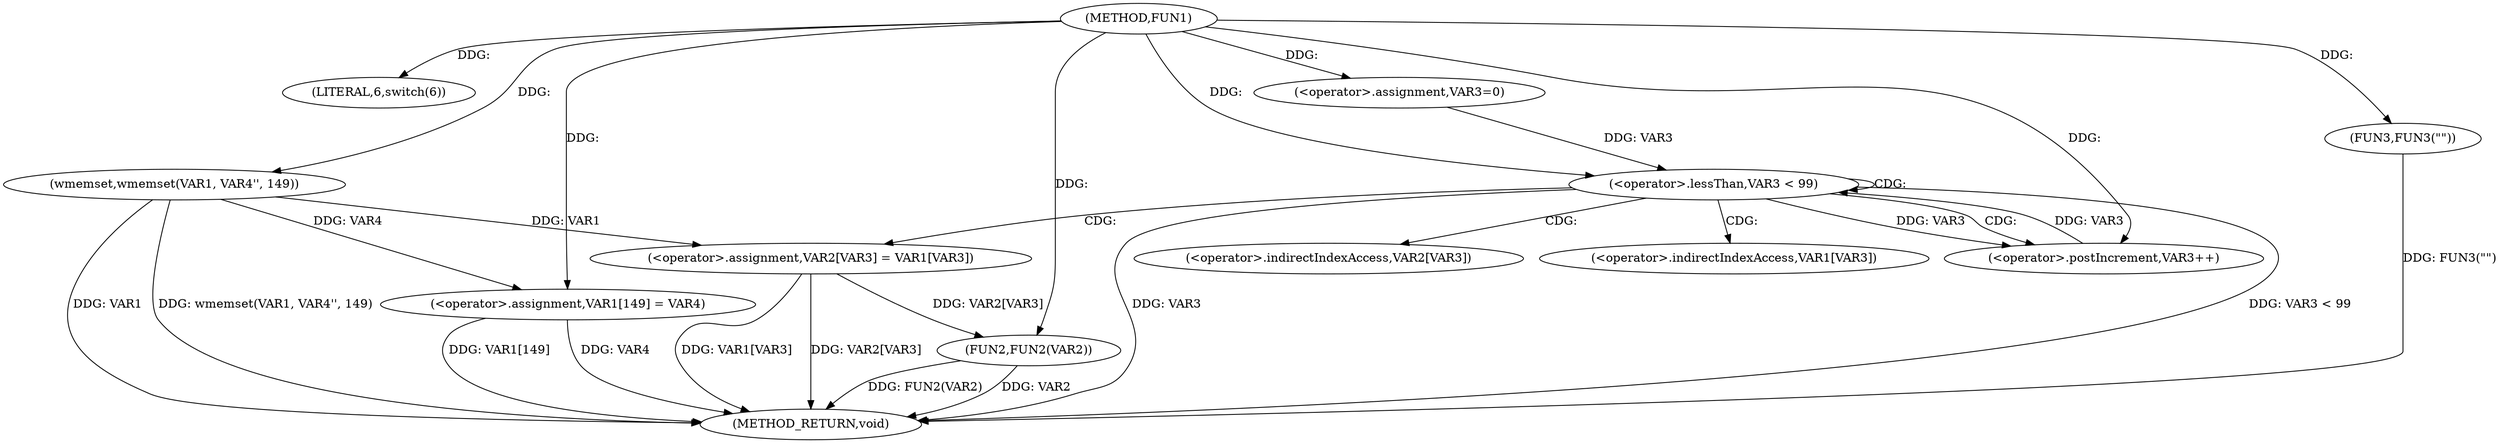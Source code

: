 digraph FUN1 {  
"1000100" [label = "(METHOD,FUN1)" ]
"1000143" [label = "(METHOD_RETURN,void)" ]
"1000103" [label = "(LITERAL,6,switch(6))" ]
"1000110" [label = "(wmemset,wmemset(VAR1, VAR4'', 149))" ]
"1000114" [label = "(<operator>.assignment,VAR1[149] = VAR4)" ]
"1000120" [label = "(<operator>.assignment,VAR3=0)" ]
"1000123" [label = "(<operator>.lessThan,VAR3 < 99)" ]
"1000126" [label = "(<operator>.postIncrement,VAR3++)" ]
"1000129" [label = "(<operator>.assignment,VAR2[VAR3] = VAR1[VAR3])" ]
"1000136" [label = "(FUN2,FUN2(VAR2))" ]
"1000140" [label = "(FUN3,FUN3(\"\"))" ]
"1000130" [label = "(<operator>.indirectIndexAccess,VAR2[VAR3])" ]
"1000133" [label = "(<operator>.indirectIndexAccess,VAR1[VAR3])" ]
  "1000123" -> "1000143"  [ label = "DDG: VAR3 < 99"] 
  "1000140" -> "1000143"  [ label = "DDG: FUN3(\"\")"] 
  "1000114" -> "1000143"  [ label = "DDG: VAR1[149]"] 
  "1000114" -> "1000143"  [ label = "DDG: VAR4"] 
  "1000129" -> "1000143"  [ label = "DDG: VAR1[VAR3]"] 
  "1000136" -> "1000143"  [ label = "DDG: FUN2(VAR2)"] 
  "1000110" -> "1000143"  [ label = "DDG: VAR1"] 
  "1000136" -> "1000143"  [ label = "DDG: VAR2"] 
  "1000123" -> "1000143"  [ label = "DDG: VAR3"] 
  "1000129" -> "1000143"  [ label = "DDG: VAR2[VAR3]"] 
  "1000110" -> "1000143"  [ label = "DDG: wmemset(VAR1, VAR4'', 149)"] 
  "1000100" -> "1000103"  [ label = "DDG: "] 
  "1000100" -> "1000110"  [ label = "DDG: "] 
  "1000110" -> "1000114"  [ label = "DDG: VAR4"] 
  "1000100" -> "1000114"  [ label = "DDG: "] 
  "1000100" -> "1000120"  [ label = "DDG: "] 
  "1000120" -> "1000123"  [ label = "DDG: VAR3"] 
  "1000126" -> "1000123"  [ label = "DDG: VAR3"] 
  "1000100" -> "1000123"  [ label = "DDG: "] 
  "1000123" -> "1000126"  [ label = "DDG: VAR3"] 
  "1000100" -> "1000126"  [ label = "DDG: "] 
  "1000110" -> "1000129"  [ label = "DDG: VAR1"] 
  "1000129" -> "1000136"  [ label = "DDG: VAR2[VAR3]"] 
  "1000100" -> "1000136"  [ label = "DDG: "] 
  "1000100" -> "1000140"  [ label = "DDG: "] 
  "1000123" -> "1000126"  [ label = "CDG: "] 
  "1000123" -> "1000129"  [ label = "CDG: "] 
  "1000123" -> "1000123"  [ label = "CDG: "] 
  "1000123" -> "1000130"  [ label = "CDG: "] 
  "1000123" -> "1000133"  [ label = "CDG: "] 
}
